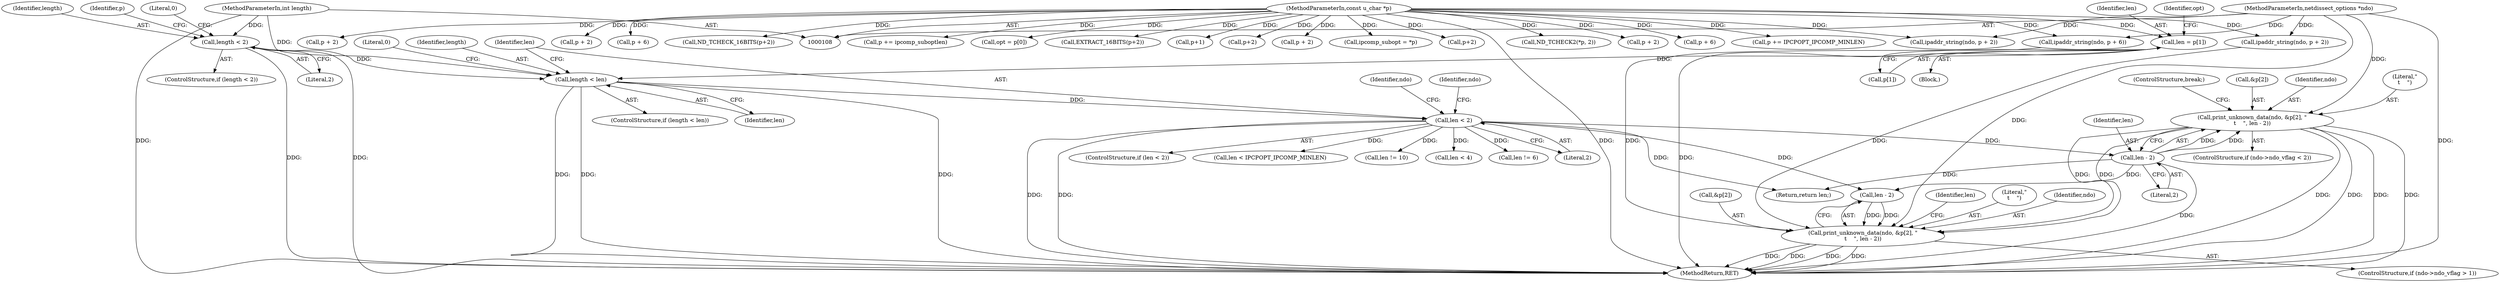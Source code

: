 digraph "0_tcpdump_7029d15f148ef24bb7c6668bc640f5470d085e5a_1@pointer" {
"1000385" [label="(Call,print_unknown_data(ndo, &p[2], \"\n\t    \", len - 2))"];
"1000109" [label="(MethodParameterIn,netdissect_options *ndo)"];
"1000392" [label="(Call,len - 2)"];
"1000146" [label="(Call,len < 2)"];
"1000140" [label="(Call,length < len)"];
"1000120" [label="(Call,length < 2)"];
"1000111" [label="(MethodParameterIn,int length)"];
"1000129" [label="(Call,len = p[1])"];
"1000110" [label="(MethodParameterIn,const u_char *p)"];
"1000402" [label="(Call,print_unknown_data(ndo, &p[2], \"\n\t    \", len - 2))"];
"1000130" [label="(Identifier,len)"];
"1000385" [label="(Call,print_unknown_data(ndo, &p[2], \"\n\t    \", len - 2))"];
"1000109" [label="(MethodParameterIn,netdissect_options *ndo)"];
"1000142" [label="(Identifier,len)"];
"1000111" [label="(MethodParameterIn,int length)"];
"1000391" [label="(Literal,\"\n\t    \")"];
"1000395" [label="(ControlStructure,break;)"];
"1000394" [label="(Literal,2)"];
"1000145" [label="(ControlStructure,if (len < 2))"];
"1000392" [label="(Call,len - 2)"];
"1000302" [label="(Call,ipcomp_subopt = *p)"];
"1000235" [label="(Call,p+2)"];
"1000421" [label="(MethodReturn,RET)"];
"1000167" [label="(Identifier,ndo)"];
"1000120" [label="(Call,length < 2)"];
"1000402" [label="(Call,print_unknown_data(ndo, &p[2], \"\n\t    \", len - 2))"];
"1000110" [label="(MethodParameterIn,const u_char *p)"];
"1000144" [label="(Literal,0)"];
"1000298" [label="(Call,ND_TCHECK2(*p, 2))"];
"1000127" [label="(Identifier,p)"];
"1000270" [label="(Call,p + 2)"];
"1000212" [label="(Call,p + 6)"];
"1000205" [label="(Call,ipaddr_string(ndo, p + 2))"];
"1000119" [label="(ControlStructure,if (length < 2))"];
"1000256" [label="(Call,len < IPCPOPT_IPCOMP_MINLEN)"];
"1000124" [label="(Literal,0)"];
"1000284" [label="(Call,p += IPCPOPT_IPCOMP_MINLEN)"];
"1000207" [label="(Call,p + 2)"];
"1000141" [label="(Identifier,length)"];
"1000363" [label="(Call,p + 2)"];
"1000396" [label="(ControlStructure,if (ndo->ndo_vflag > 1))"];
"1000379" [label="(ControlStructure,if (ndo->ndo_vflag < 2))"];
"1000135" [label="(Identifier,opt)"];
"1000413" [label="(Identifier,len)"];
"1000387" [label="(Call,&p[2])"];
"1000129" [label="(Call,len = p[1])"];
"1000408" [label="(Literal,\"\n\t    \")"];
"1000147" [label="(Identifier,len)"];
"1000152" [label="(Identifier,ndo)"];
"1000131" [label="(Call,p[1])"];
"1000112" [label="(Block,)"];
"1000183" [label="(Call,len != 10)"];
"1000195" [label="(Call,p + 6)"];
"1000210" [label="(Call,ipaddr_string(ndo, p + 6))"];
"1000228" [label="(Call,ND_TCHECK_16BITS(p+2))"];
"1000218" [label="(Call,len < 4)"];
"1000372" [label="(Call,ipaddr_string(ndo, p + 2))"];
"1000337" [label="(Call,p += ipcomp_suboptlen)"];
"1000403" [label="(Identifier,ndo)"];
"1000404" [label="(Call,&p[2])"];
"1000134" [label="(Call,opt = p[0])"];
"1000234" [label="(Call,EXTRACT_16BITS(p+2))"];
"1000351" [label="(Call,len != 6)"];
"1000148" [label="(Literal,2)"];
"1000393" [label="(Identifier,len)"];
"1000139" [label="(ControlStructure,if (length < len))"];
"1000122" [label="(Literal,2)"];
"1000121" [label="(Identifier,length)"];
"1000386" [label="(Identifier,ndo)"];
"1000412" [label="(Return,return len;)"];
"1000146" [label="(Call,len < 2)"];
"1000409" [label="(Call,len - 2)"];
"1000309" [label="(Call,p+1)"];
"1000229" [label="(Call,p+2)"];
"1000374" [label="(Call,p + 2)"];
"1000140" [label="(Call,length < len)"];
"1000385" -> "1000379"  [label="AST: "];
"1000385" -> "1000392"  [label="CFG: "];
"1000386" -> "1000385"  [label="AST: "];
"1000387" -> "1000385"  [label="AST: "];
"1000391" -> "1000385"  [label="AST: "];
"1000392" -> "1000385"  [label="AST: "];
"1000395" -> "1000385"  [label="CFG: "];
"1000385" -> "1000421"  [label="DDG: "];
"1000385" -> "1000421"  [label="DDG: "];
"1000385" -> "1000421"  [label="DDG: "];
"1000385" -> "1000421"  [label="DDG: "];
"1000109" -> "1000385"  [label="DDG: "];
"1000392" -> "1000385"  [label="DDG: "];
"1000392" -> "1000385"  [label="DDG: "];
"1000385" -> "1000402"  [label="DDG: "];
"1000385" -> "1000402"  [label="DDG: "];
"1000109" -> "1000108"  [label="AST: "];
"1000109" -> "1000421"  [label="DDG: "];
"1000109" -> "1000205"  [label="DDG: "];
"1000109" -> "1000210"  [label="DDG: "];
"1000109" -> "1000372"  [label="DDG: "];
"1000109" -> "1000402"  [label="DDG: "];
"1000392" -> "1000394"  [label="CFG: "];
"1000393" -> "1000392"  [label="AST: "];
"1000394" -> "1000392"  [label="AST: "];
"1000392" -> "1000421"  [label="DDG: "];
"1000146" -> "1000392"  [label="DDG: "];
"1000392" -> "1000409"  [label="DDG: "];
"1000392" -> "1000412"  [label="DDG: "];
"1000146" -> "1000145"  [label="AST: "];
"1000146" -> "1000148"  [label="CFG: "];
"1000147" -> "1000146"  [label="AST: "];
"1000148" -> "1000146"  [label="AST: "];
"1000152" -> "1000146"  [label="CFG: "];
"1000167" -> "1000146"  [label="CFG: "];
"1000146" -> "1000421"  [label="DDG: "];
"1000146" -> "1000421"  [label="DDG: "];
"1000140" -> "1000146"  [label="DDG: "];
"1000146" -> "1000183"  [label="DDG: "];
"1000146" -> "1000218"  [label="DDG: "];
"1000146" -> "1000256"  [label="DDG: "];
"1000146" -> "1000351"  [label="DDG: "];
"1000146" -> "1000409"  [label="DDG: "];
"1000146" -> "1000412"  [label="DDG: "];
"1000140" -> "1000139"  [label="AST: "];
"1000140" -> "1000142"  [label="CFG: "];
"1000141" -> "1000140"  [label="AST: "];
"1000142" -> "1000140"  [label="AST: "];
"1000144" -> "1000140"  [label="CFG: "];
"1000147" -> "1000140"  [label="CFG: "];
"1000140" -> "1000421"  [label="DDG: "];
"1000140" -> "1000421"  [label="DDG: "];
"1000140" -> "1000421"  [label="DDG: "];
"1000120" -> "1000140"  [label="DDG: "];
"1000111" -> "1000140"  [label="DDG: "];
"1000129" -> "1000140"  [label="DDG: "];
"1000120" -> "1000119"  [label="AST: "];
"1000120" -> "1000122"  [label="CFG: "];
"1000121" -> "1000120"  [label="AST: "];
"1000122" -> "1000120"  [label="AST: "];
"1000124" -> "1000120"  [label="CFG: "];
"1000127" -> "1000120"  [label="CFG: "];
"1000120" -> "1000421"  [label="DDG: "];
"1000120" -> "1000421"  [label="DDG: "];
"1000111" -> "1000120"  [label="DDG: "];
"1000111" -> "1000108"  [label="AST: "];
"1000111" -> "1000421"  [label="DDG: "];
"1000129" -> "1000112"  [label="AST: "];
"1000129" -> "1000131"  [label="CFG: "];
"1000130" -> "1000129"  [label="AST: "];
"1000131" -> "1000129"  [label="AST: "];
"1000135" -> "1000129"  [label="CFG: "];
"1000129" -> "1000421"  [label="DDG: "];
"1000110" -> "1000129"  [label="DDG: "];
"1000110" -> "1000108"  [label="AST: "];
"1000110" -> "1000421"  [label="DDG: "];
"1000110" -> "1000134"  [label="DDG: "];
"1000110" -> "1000195"  [label="DDG: "];
"1000110" -> "1000205"  [label="DDG: "];
"1000110" -> "1000207"  [label="DDG: "];
"1000110" -> "1000210"  [label="DDG: "];
"1000110" -> "1000212"  [label="DDG: "];
"1000110" -> "1000228"  [label="DDG: "];
"1000110" -> "1000229"  [label="DDG: "];
"1000110" -> "1000234"  [label="DDG: "];
"1000110" -> "1000235"  [label="DDG: "];
"1000110" -> "1000270"  [label="DDG: "];
"1000110" -> "1000284"  [label="DDG: "];
"1000110" -> "1000298"  [label="DDG: "];
"1000110" -> "1000302"  [label="DDG: "];
"1000110" -> "1000309"  [label="DDG: "];
"1000110" -> "1000337"  [label="DDG: "];
"1000110" -> "1000363"  [label="DDG: "];
"1000110" -> "1000372"  [label="DDG: "];
"1000110" -> "1000374"  [label="DDG: "];
"1000402" -> "1000396"  [label="AST: "];
"1000402" -> "1000409"  [label="CFG: "];
"1000403" -> "1000402"  [label="AST: "];
"1000404" -> "1000402"  [label="AST: "];
"1000408" -> "1000402"  [label="AST: "];
"1000409" -> "1000402"  [label="AST: "];
"1000413" -> "1000402"  [label="CFG: "];
"1000402" -> "1000421"  [label="DDG: "];
"1000402" -> "1000421"  [label="DDG: "];
"1000402" -> "1000421"  [label="DDG: "];
"1000402" -> "1000421"  [label="DDG: "];
"1000372" -> "1000402"  [label="DDG: "];
"1000210" -> "1000402"  [label="DDG: "];
"1000409" -> "1000402"  [label="DDG: "];
"1000409" -> "1000402"  [label="DDG: "];
}
